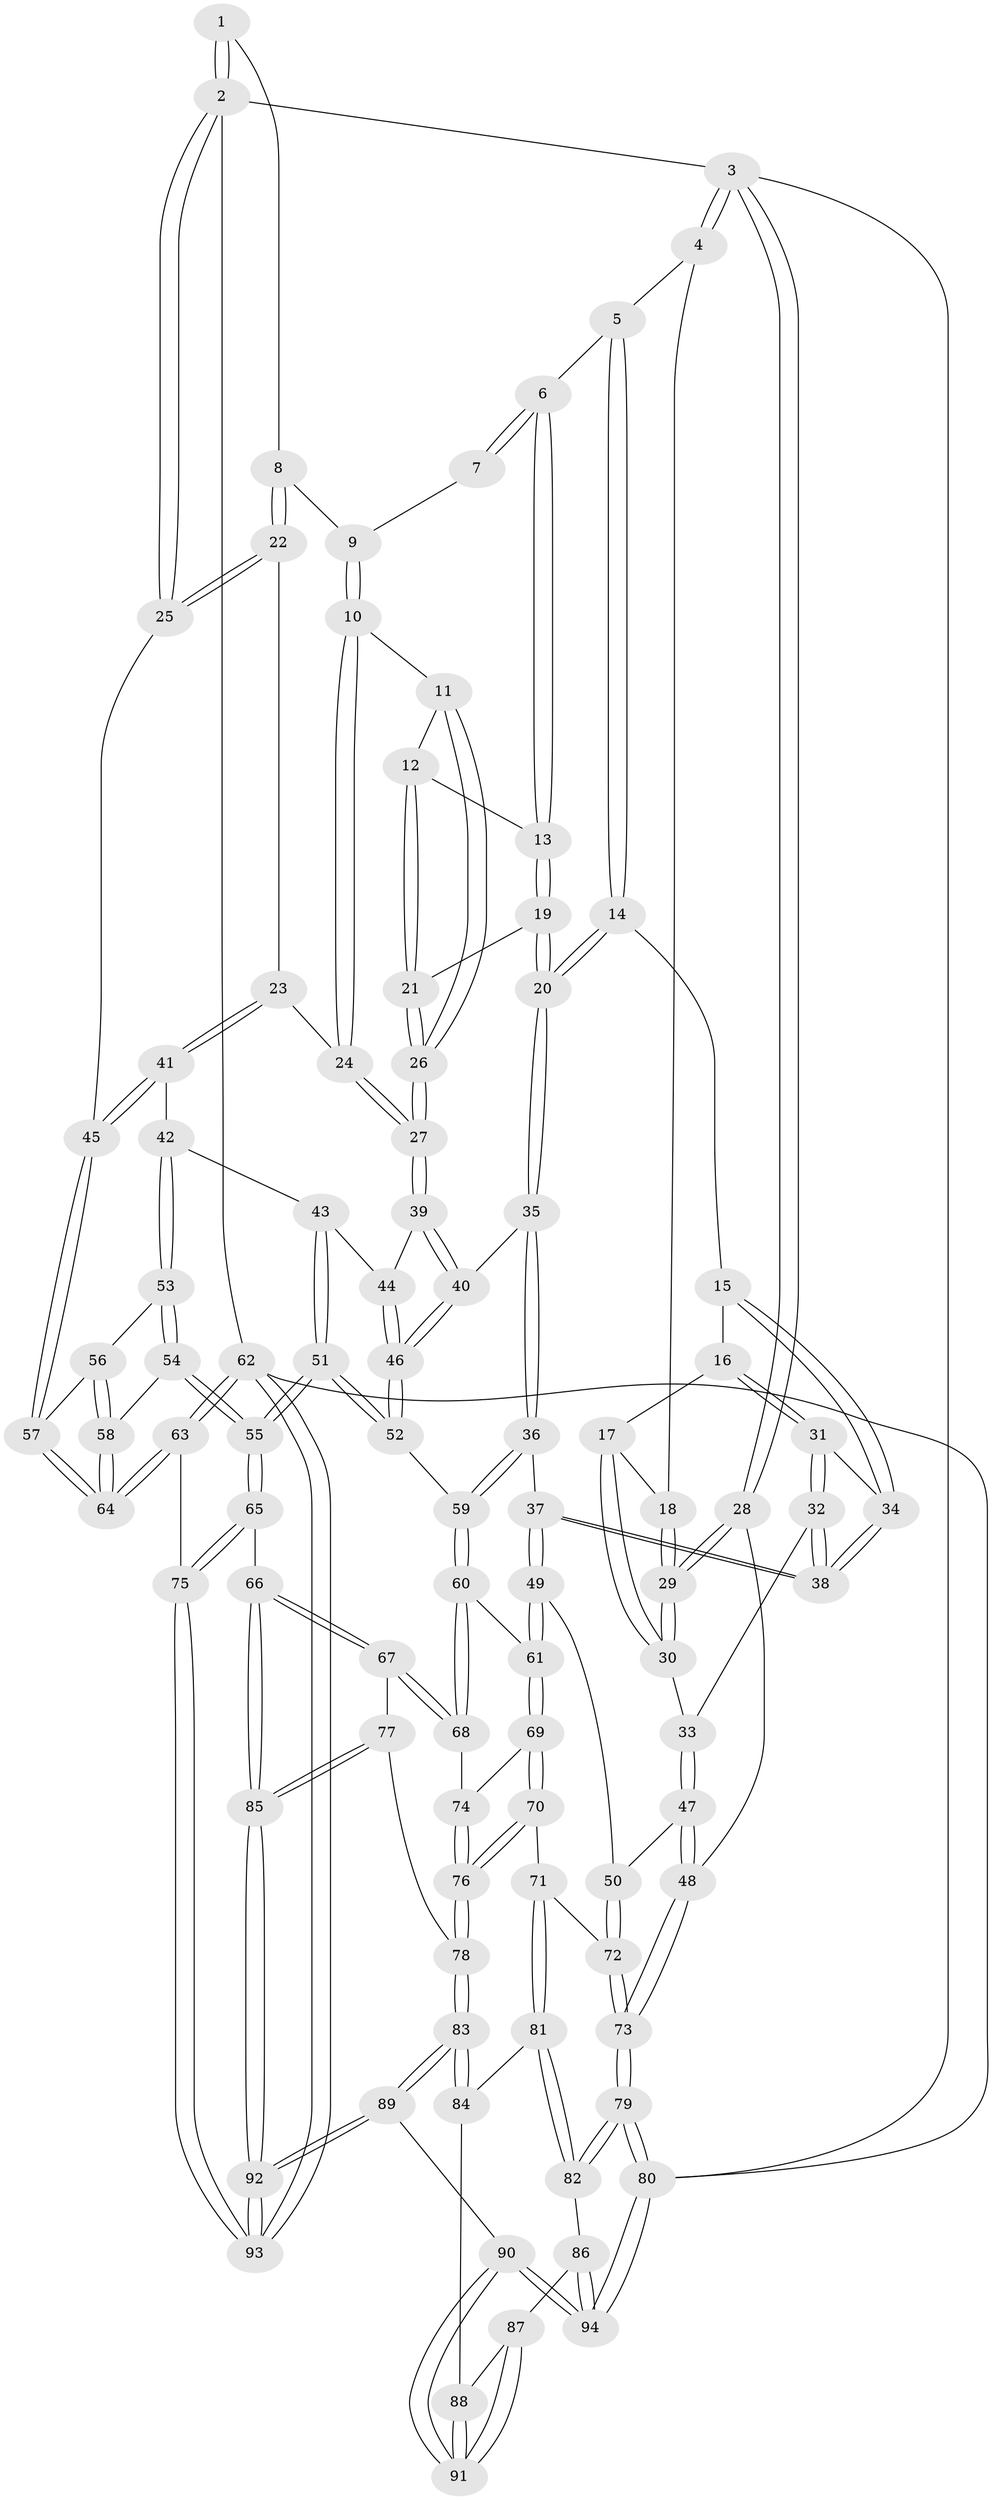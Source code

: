 // coarse degree distribution, {3: 0.20754716981132076, 8: 0.018867924528301886, 6: 0.05660377358490566, 5: 0.24528301886792453, 4: 0.4339622641509434, 2: 0.03773584905660377}
// Generated by graph-tools (version 1.1) at 2025/24/03/03/25 07:24:37]
// undirected, 94 vertices, 232 edges
graph export_dot {
graph [start="1"]
  node [color=gray90,style=filled];
  1 [pos="+0.8238240391486653+0"];
  2 [pos="+1+0"];
  3 [pos="+0+0"];
  4 [pos="+0.2623475554383782+0"];
  5 [pos="+0.37806726321280315+0"];
  6 [pos="+0.4783438839429834+0"];
  7 [pos="+0.5218337067095372+0"];
  8 [pos="+0.8075819392691957+0.07416395771090492"];
  9 [pos="+0.6981151250811377+0.0694594480922562"];
  10 [pos="+0.6789399763712496+0.12742197333601238"];
  11 [pos="+0.6358762038351452+0.13371000421358978"];
  12 [pos="+0.5647201034004056+0.06192270396823206"];
  13 [pos="+0.5150964406826449+0"];
  14 [pos="+0.3284793849421889+0.0988050061760433"];
  15 [pos="+0.2750586796860225+0.16579431499327793"];
  16 [pos="+0.16858106915760515+0.16748164089745168"];
  17 [pos="+0.1506599110387464+0.1596485121702319"];
  18 [pos="+0.09199833646670258+0.090737201087978"];
  19 [pos="+0.48026043270342506+0.1981487665187551"];
  20 [pos="+0.45410987627417304+0.22158072940094017"];
  21 [pos="+0.5528315740253923+0.18611010806025696"];
  22 [pos="+0.8364351962920892+0.14044339006878656"];
  23 [pos="+0.8082951643542727+0.23818772570351104"];
  24 [pos="+0.8001682335116824+0.23795856859582176"];
  25 [pos="+1+0"];
  26 [pos="+0.6071467937657625+0.21297880446531428"];
  27 [pos="+0.6413558254451812+0.28528181381665707"];
  28 [pos="+0+0.1798514040833705"];
  29 [pos="+0+0.17947008396844336"];
  30 [pos="+0.07620890198404487+0.2610544097588054"];
  31 [pos="+0.17168209083980407+0.33310865929413325"];
  32 [pos="+0.17069256457249704+0.33780706619918166"];
  33 [pos="+0.1440213856273127+0.34720661977533646"];
  34 [pos="+0.27609118927979676+0.17297413316788307"];
  35 [pos="+0.44269558739160053+0.35794590172801233"];
  36 [pos="+0.4326986637745119+0.3672274022673622"];
  37 [pos="+0.37257718429168796+0.39484849419597573"];
  38 [pos="+0.35437963399932204+0.38095214226376556"];
  39 [pos="+0.6290753750002152+0.3023103109270199"];
  40 [pos="+0.49531269112944215+0.35011185444264364"];
  41 [pos="+0.8118681553019749+0.24240454681816018"];
  42 [pos="+0.8250916033771122+0.37316959063606236"];
  43 [pos="+0.7582489135738409+0.4119639216554939"];
  44 [pos="+0.6546354564890381+0.36595642036804066"];
  45 [pos="+1+0.2879880157884705"];
  46 [pos="+0.6455343973085254+0.47345700438181304"];
  47 [pos="+0.027227899137983277+0.5008836927491006"];
  48 [pos="+0+0.5663133368325541"];
  49 [pos="+0.3631465713761024+0.4290656066556057"];
  50 [pos="+0.25613163541413747+0.5371349588468604"];
  51 [pos="+0.6867100086435854+0.5283592005508986"];
  52 [pos="+0.6568611988642152+0.51993333563097"];
  53 [pos="+0.8435030328681328+0.3939368368527003"];
  54 [pos="+0.8478917616394211+0.45034948146459336"];
  55 [pos="+0.8254314571860504+0.6553666097924441"];
  56 [pos="+0.854217920629606+0.3948468189244195"];
  57 [pos="+1+0.31776761685258903"];
  58 [pos="+1+0.5373247780121682"];
  59 [pos="+0.5931675930693706+0.541611733860434"];
  60 [pos="+0.5389508976200248+0.6068701474441557"];
  61 [pos="+0.4579629344551301+0.603551684089182"];
  62 [pos="+1+1"];
  63 [pos="+1+0.7553579434247011"];
  64 [pos="+1+0.5611624603928937"];
  65 [pos="+0.8624986752369179+0.7246719685002956"];
  66 [pos="+0.8563309412507575+0.7281515994168178"];
  67 [pos="+0.5856352868565211+0.697716085944826"];
  68 [pos="+0.5786911723278901+0.6926778135097115"];
  69 [pos="+0.40942459255366503+0.6645118258905505"];
  70 [pos="+0.3125102567947767+0.7421370459440242"];
  71 [pos="+0.30934105867375095+0.7423127143084535"];
  72 [pos="+0.27926828382536506+0.6877535909909369"];
  73 [pos="+0+0.5959980364890655"];
  74 [pos="+0.512981293365315+0.7319500451379946"];
  75 [pos="+0.9091313730894056+0.7323836909077699"];
  76 [pos="+0.45544241994260265+0.8260915614395126"];
  77 [pos="+0.5709433559537443+0.8350710361592651"];
  78 [pos="+0.4791888327261978+0.8573919636438828"];
  79 [pos="+0+0.7342709881257216"];
  80 [pos="+0+1"];
  81 [pos="+0.29816010044915475+0.7560223055453492"];
  82 [pos="+0.03888214834924561+0.8182234863090487"];
  83 [pos="+0.4618884909651328+0.9974897167765794"];
  84 [pos="+0.2892051989846035+0.8379346774537764"];
  85 [pos="+0.7110092910523245+0.8861216890535154"];
  86 [pos="+0.14586443234953556+0.9500777607930482"];
  87 [pos="+0.1949191925297039+0.9353862834413389"];
  88 [pos="+0.28653927443571814+0.8454065394605469"];
  89 [pos="+0.47029267302652683+1"];
  90 [pos="+0.4309599600679919+1"];
  91 [pos="+0.32104831282714036+1"];
  92 [pos="+0.6422337851501065+1"];
  93 [pos="+0.7656605061105088+1"];
  94 [pos="+0.10929757222816694+1"];
  1 -- 2;
  1 -- 2;
  1 -- 8;
  2 -- 3;
  2 -- 25;
  2 -- 25;
  2 -- 62;
  3 -- 4;
  3 -- 4;
  3 -- 28;
  3 -- 28;
  3 -- 80;
  4 -- 5;
  4 -- 18;
  5 -- 6;
  5 -- 14;
  5 -- 14;
  6 -- 7;
  6 -- 7;
  6 -- 13;
  6 -- 13;
  7 -- 9;
  8 -- 9;
  8 -- 22;
  8 -- 22;
  9 -- 10;
  9 -- 10;
  10 -- 11;
  10 -- 24;
  10 -- 24;
  11 -- 12;
  11 -- 26;
  11 -- 26;
  12 -- 13;
  12 -- 21;
  12 -- 21;
  13 -- 19;
  13 -- 19;
  14 -- 15;
  14 -- 20;
  14 -- 20;
  15 -- 16;
  15 -- 34;
  15 -- 34;
  16 -- 17;
  16 -- 31;
  16 -- 31;
  17 -- 18;
  17 -- 30;
  17 -- 30;
  18 -- 29;
  18 -- 29;
  19 -- 20;
  19 -- 20;
  19 -- 21;
  20 -- 35;
  20 -- 35;
  21 -- 26;
  21 -- 26;
  22 -- 23;
  22 -- 25;
  22 -- 25;
  23 -- 24;
  23 -- 41;
  23 -- 41;
  24 -- 27;
  24 -- 27;
  25 -- 45;
  26 -- 27;
  26 -- 27;
  27 -- 39;
  27 -- 39;
  28 -- 29;
  28 -- 29;
  28 -- 48;
  29 -- 30;
  29 -- 30;
  30 -- 33;
  31 -- 32;
  31 -- 32;
  31 -- 34;
  32 -- 33;
  32 -- 38;
  32 -- 38;
  33 -- 47;
  33 -- 47;
  34 -- 38;
  34 -- 38;
  35 -- 36;
  35 -- 36;
  35 -- 40;
  36 -- 37;
  36 -- 59;
  36 -- 59;
  37 -- 38;
  37 -- 38;
  37 -- 49;
  37 -- 49;
  39 -- 40;
  39 -- 40;
  39 -- 44;
  40 -- 46;
  40 -- 46;
  41 -- 42;
  41 -- 45;
  41 -- 45;
  42 -- 43;
  42 -- 53;
  42 -- 53;
  43 -- 44;
  43 -- 51;
  43 -- 51;
  44 -- 46;
  44 -- 46;
  45 -- 57;
  45 -- 57;
  46 -- 52;
  46 -- 52;
  47 -- 48;
  47 -- 48;
  47 -- 50;
  48 -- 73;
  48 -- 73;
  49 -- 50;
  49 -- 61;
  49 -- 61;
  50 -- 72;
  50 -- 72;
  51 -- 52;
  51 -- 52;
  51 -- 55;
  51 -- 55;
  52 -- 59;
  53 -- 54;
  53 -- 54;
  53 -- 56;
  54 -- 55;
  54 -- 55;
  54 -- 58;
  55 -- 65;
  55 -- 65;
  56 -- 57;
  56 -- 58;
  56 -- 58;
  57 -- 64;
  57 -- 64;
  58 -- 64;
  58 -- 64;
  59 -- 60;
  59 -- 60;
  60 -- 61;
  60 -- 68;
  60 -- 68;
  61 -- 69;
  61 -- 69;
  62 -- 63;
  62 -- 63;
  62 -- 93;
  62 -- 93;
  62 -- 80;
  63 -- 64;
  63 -- 64;
  63 -- 75;
  65 -- 66;
  65 -- 75;
  65 -- 75;
  66 -- 67;
  66 -- 67;
  66 -- 85;
  66 -- 85;
  67 -- 68;
  67 -- 68;
  67 -- 77;
  68 -- 74;
  69 -- 70;
  69 -- 70;
  69 -- 74;
  70 -- 71;
  70 -- 76;
  70 -- 76;
  71 -- 72;
  71 -- 81;
  71 -- 81;
  72 -- 73;
  72 -- 73;
  73 -- 79;
  73 -- 79;
  74 -- 76;
  74 -- 76;
  75 -- 93;
  75 -- 93;
  76 -- 78;
  76 -- 78;
  77 -- 78;
  77 -- 85;
  77 -- 85;
  78 -- 83;
  78 -- 83;
  79 -- 80;
  79 -- 80;
  79 -- 82;
  79 -- 82;
  80 -- 94;
  80 -- 94;
  81 -- 82;
  81 -- 82;
  81 -- 84;
  82 -- 86;
  83 -- 84;
  83 -- 84;
  83 -- 89;
  83 -- 89;
  84 -- 88;
  85 -- 92;
  85 -- 92;
  86 -- 87;
  86 -- 94;
  86 -- 94;
  87 -- 88;
  87 -- 91;
  87 -- 91;
  88 -- 91;
  88 -- 91;
  89 -- 90;
  89 -- 92;
  89 -- 92;
  90 -- 91;
  90 -- 91;
  90 -- 94;
  90 -- 94;
  92 -- 93;
  92 -- 93;
}
